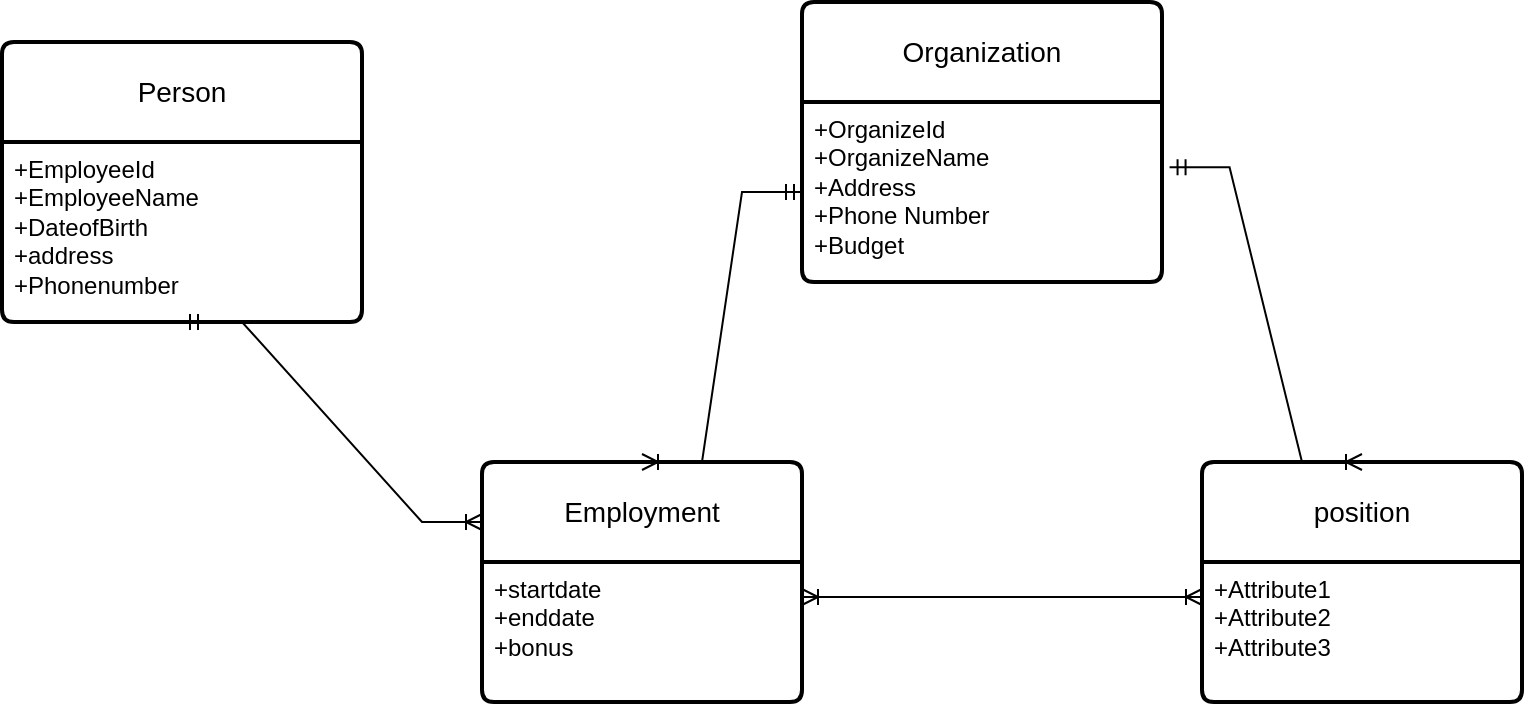 <mxfile version="24.7.16">
  <diagram name="Trang-1" id="uxF3svlyaMLTP5FmWMqY">
    <mxGraphModel dx="521" dy="1083" grid="1" gridSize="10" guides="1" tooltips="1" connect="1" arrows="1" fold="1" page="1" pageScale="1" pageWidth="827" pageHeight="1169" math="0" shadow="0">
      <root>
        <mxCell id="0" />
        <mxCell id="1" parent="0" />
        <mxCell id="VdMOmE4zb1gzsC1R1lpb-1" value="Person" style="swimlane;childLayout=stackLayout;horizontal=1;startSize=50;horizontalStack=0;rounded=1;fontSize=14;fontStyle=0;strokeWidth=2;resizeParent=0;resizeLast=1;shadow=0;dashed=0;align=center;arcSize=4;whiteSpace=wrap;html=1;" vertex="1" parent="1">
          <mxGeometry x="150" y="340" width="180" height="140" as="geometry" />
        </mxCell>
        <mxCell id="VdMOmE4zb1gzsC1R1lpb-2" value="+EmployeeId&lt;div&gt;+EmployeeName&lt;/div&gt;&lt;div&gt;+DateofBirth&lt;/div&gt;&lt;div&gt;+address&lt;/div&gt;&lt;div&gt;+Phonenumber&lt;/div&gt;" style="align=left;strokeColor=none;fillColor=none;spacingLeft=4;fontSize=12;verticalAlign=top;resizable=0;rotatable=0;part=1;html=1;" vertex="1" parent="VdMOmE4zb1gzsC1R1lpb-1">
          <mxGeometry y="50" width="180" height="90" as="geometry" />
        </mxCell>
        <mxCell id="VdMOmE4zb1gzsC1R1lpb-7" value="Organization" style="swimlane;childLayout=stackLayout;horizontal=1;startSize=50;horizontalStack=0;rounded=1;fontSize=14;fontStyle=0;strokeWidth=2;resizeParent=0;resizeLast=1;shadow=0;dashed=0;align=center;arcSize=4;whiteSpace=wrap;html=1;" vertex="1" parent="1">
          <mxGeometry x="550" y="320" width="180" height="140" as="geometry" />
        </mxCell>
        <mxCell id="VdMOmE4zb1gzsC1R1lpb-8" value="+OrganizeId&lt;div&gt;+OrganizeName&lt;/div&gt;&lt;div&gt;+Address&lt;/div&gt;&lt;div&gt;+Phone Number&lt;/div&gt;&lt;div&gt;+Budget&lt;/div&gt;" style="align=left;strokeColor=none;fillColor=none;spacingLeft=4;fontSize=12;verticalAlign=top;resizable=0;rotatable=0;part=1;html=1;" vertex="1" parent="VdMOmE4zb1gzsC1R1lpb-7">
          <mxGeometry y="50" width="180" height="90" as="geometry" />
        </mxCell>
        <mxCell id="VdMOmE4zb1gzsC1R1lpb-14" value="Employment" style="swimlane;childLayout=stackLayout;horizontal=1;startSize=50;horizontalStack=0;rounded=1;fontSize=14;fontStyle=0;strokeWidth=2;resizeParent=0;resizeLast=1;shadow=0;dashed=0;align=center;arcSize=4;whiteSpace=wrap;html=1;" vertex="1" parent="1">
          <mxGeometry x="390" y="550" width="160" height="120" as="geometry" />
        </mxCell>
        <mxCell id="VdMOmE4zb1gzsC1R1lpb-15" value="+startdate&lt;div&gt;+enddate&lt;/div&gt;&lt;div&gt;+bonus&lt;/div&gt;" style="align=left;strokeColor=none;fillColor=none;spacingLeft=4;fontSize=12;verticalAlign=top;resizable=0;rotatable=0;part=1;html=1;" vertex="1" parent="VdMOmE4zb1gzsC1R1lpb-14">
          <mxGeometry y="50" width="160" height="70" as="geometry" />
        </mxCell>
        <mxCell id="VdMOmE4zb1gzsC1R1lpb-17" value="" style="edgeStyle=entityRelationEdgeStyle;fontSize=12;html=1;endArrow=ERoneToMany;startArrow=ERmandOne;rounded=0;entryX=0.5;entryY=0;entryDx=0;entryDy=0;exitX=0;exitY=0.5;exitDx=0;exitDy=0;" edge="1" parent="1" source="VdMOmE4zb1gzsC1R1lpb-8" target="VdMOmE4zb1gzsC1R1lpb-14">
          <mxGeometry width="100" height="100" relative="1" as="geometry">
            <mxPoint x="414" y="400" as="sourcePoint" />
            <mxPoint x="514" y="300" as="targetPoint" />
          </mxGeometry>
        </mxCell>
        <mxCell id="VdMOmE4zb1gzsC1R1lpb-18" value="" style="edgeStyle=entityRelationEdgeStyle;fontSize=12;html=1;endArrow=ERoneToMany;startArrow=ERmandOne;rounded=0;exitX=0.5;exitY=1;exitDx=0;exitDy=0;entryX=0;entryY=0.25;entryDx=0;entryDy=0;" edge="1" parent="1" source="VdMOmE4zb1gzsC1R1lpb-2" target="VdMOmE4zb1gzsC1R1lpb-14">
          <mxGeometry width="100" height="100" relative="1" as="geometry">
            <mxPoint x="330" y="530" as="sourcePoint" />
            <mxPoint x="430" y="430" as="targetPoint" />
            <Array as="points">
              <mxPoint x="280" y="680" />
            </Array>
          </mxGeometry>
        </mxCell>
        <mxCell id="VdMOmE4zb1gzsC1R1lpb-19" value="position" style="swimlane;childLayout=stackLayout;horizontal=1;startSize=50;horizontalStack=0;rounded=1;fontSize=14;fontStyle=0;strokeWidth=2;resizeParent=0;resizeLast=1;shadow=0;dashed=0;align=center;arcSize=4;whiteSpace=wrap;html=1;" vertex="1" parent="1">
          <mxGeometry x="750" y="550" width="160" height="120" as="geometry" />
        </mxCell>
        <mxCell id="VdMOmE4zb1gzsC1R1lpb-20" value="+Attribute1&#xa;+Attribute2&#xa;+Attribute3" style="align=left;strokeColor=none;fillColor=none;spacingLeft=4;fontSize=12;verticalAlign=top;resizable=0;rotatable=0;part=1;html=1;" vertex="1" parent="VdMOmE4zb1gzsC1R1lpb-19">
          <mxGeometry y="50" width="160" height="70" as="geometry" />
        </mxCell>
        <mxCell id="VdMOmE4zb1gzsC1R1lpb-21" value="" style="edgeStyle=entityRelationEdgeStyle;fontSize=12;html=1;endArrow=ERoneToMany;startArrow=ERmandOne;rounded=0;entryX=0.5;entryY=0;entryDx=0;entryDy=0;exitX=1.021;exitY=0.363;exitDx=0;exitDy=0;exitPerimeter=0;" edge="1" parent="1" source="VdMOmE4zb1gzsC1R1lpb-8" target="VdMOmE4zb1gzsC1R1lpb-19">
          <mxGeometry width="100" height="100" relative="1" as="geometry">
            <mxPoint x="945" y="340" as="sourcePoint" />
            <mxPoint x="835" y="475" as="targetPoint" />
          </mxGeometry>
        </mxCell>
        <mxCell id="VdMOmE4zb1gzsC1R1lpb-22" value="" style="edgeStyle=entityRelationEdgeStyle;fontSize=12;html=1;endArrow=ERoneToMany;startArrow=ERoneToMany;rounded=0;exitX=1;exitY=0.25;exitDx=0;exitDy=0;entryX=0;entryY=0.25;entryDx=0;entryDy=0;" edge="1" parent="1" source="VdMOmE4zb1gzsC1R1lpb-15" target="VdMOmE4zb1gzsC1R1lpb-20">
          <mxGeometry width="100" height="100" relative="1" as="geometry">
            <mxPoint x="720" y="620" as="sourcePoint" />
            <mxPoint x="820" y="520" as="targetPoint" />
            <Array as="points">
              <mxPoint x="680" y="590" />
            </Array>
          </mxGeometry>
        </mxCell>
      </root>
    </mxGraphModel>
  </diagram>
</mxfile>
